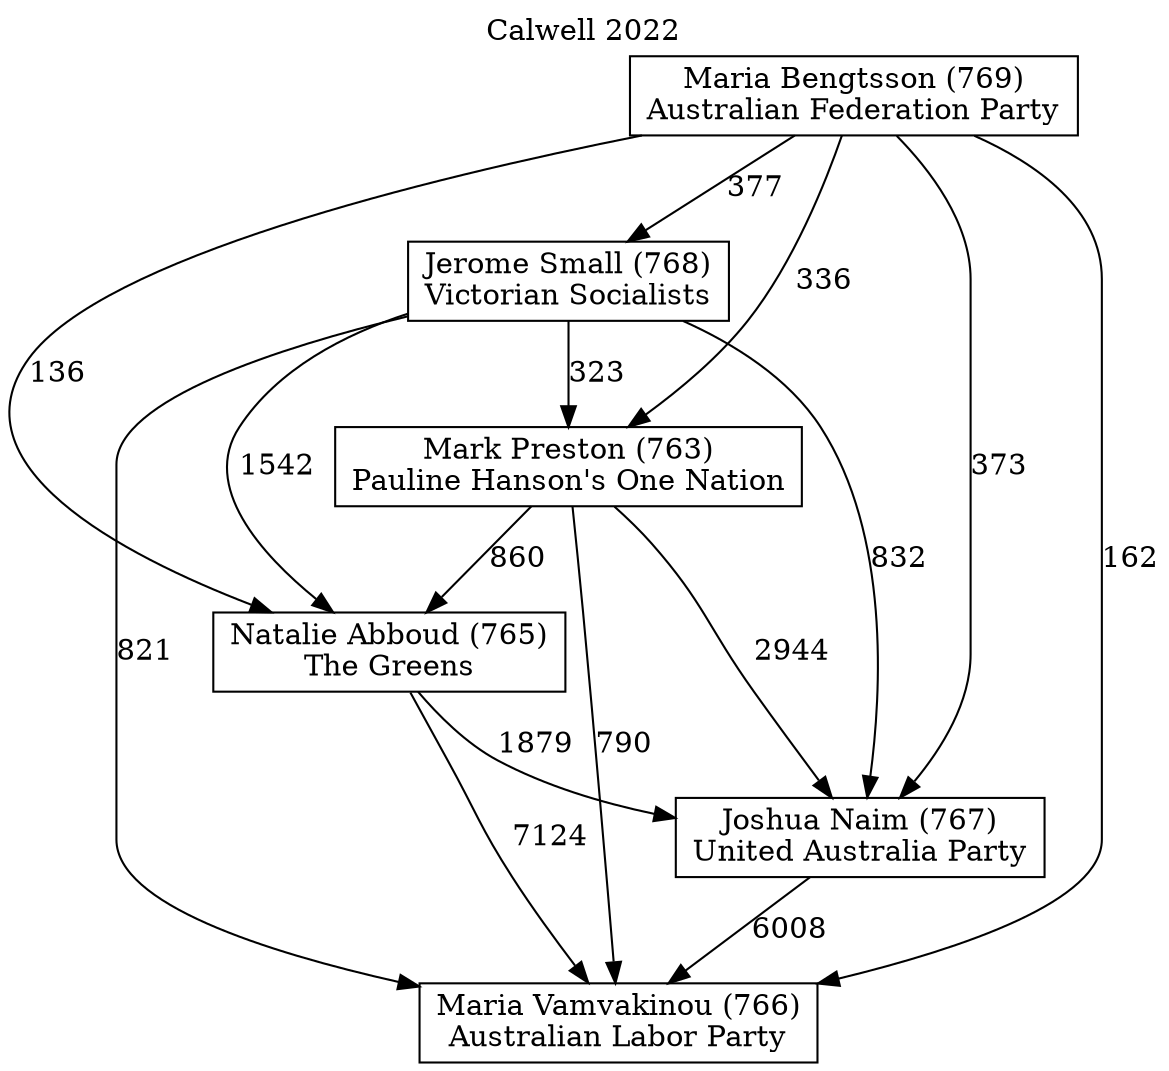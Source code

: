 // House preference flow
digraph "Maria Vamvakinou (766)_Calwell_2022" {
	graph [label="Calwell 2022" labelloc=t mclimit=10]
	node [shape=box]
	"Jerome Small (768)" [label="Jerome Small (768)
Victorian Socialists"]
	"Joshua Naim (767)" [label="Joshua Naim (767)
United Australia Party"]
	"Maria Bengtsson (769)" [label="Maria Bengtsson (769)
Australian Federation Party"]
	"Maria Vamvakinou (766)" [label="Maria Vamvakinou (766)
Australian Labor Party"]
	"Mark Preston (763)" [label="Mark Preston (763)
Pauline Hanson's One Nation"]
	"Natalie Abboud (765)" [label="Natalie Abboud (765)
The Greens"]
	"Jerome Small (768)" -> "Joshua Naim (767)" [label=832]
	"Jerome Small (768)" -> "Maria Vamvakinou (766)" [label=821]
	"Jerome Small (768)" -> "Mark Preston (763)" [label=323]
	"Jerome Small (768)" -> "Natalie Abboud (765)" [label=1542]
	"Joshua Naim (767)" -> "Maria Vamvakinou (766)" [label=6008]
	"Maria Bengtsson (769)" -> "Jerome Small (768)" [label=377]
	"Maria Bengtsson (769)" -> "Joshua Naim (767)" [label=373]
	"Maria Bengtsson (769)" -> "Maria Vamvakinou (766)" [label=162]
	"Maria Bengtsson (769)" -> "Mark Preston (763)" [label=336]
	"Maria Bengtsson (769)" -> "Natalie Abboud (765)" [label=136]
	"Mark Preston (763)" -> "Joshua Naim (767)" [label=2944]
	"Mark Preston (763)" -> "Maria Vamvakinou (766)" [label=790]
	"Mark Preston (763)" -> "Natalie Abboud (765)" [label=860]
	"Natalie Abboud (765)" -> "Joshua Naim (767)" [label=1879]
	"Natalie Abboud (765)" -> "Maria Vamvakinou (766)" [label=7124]
}
